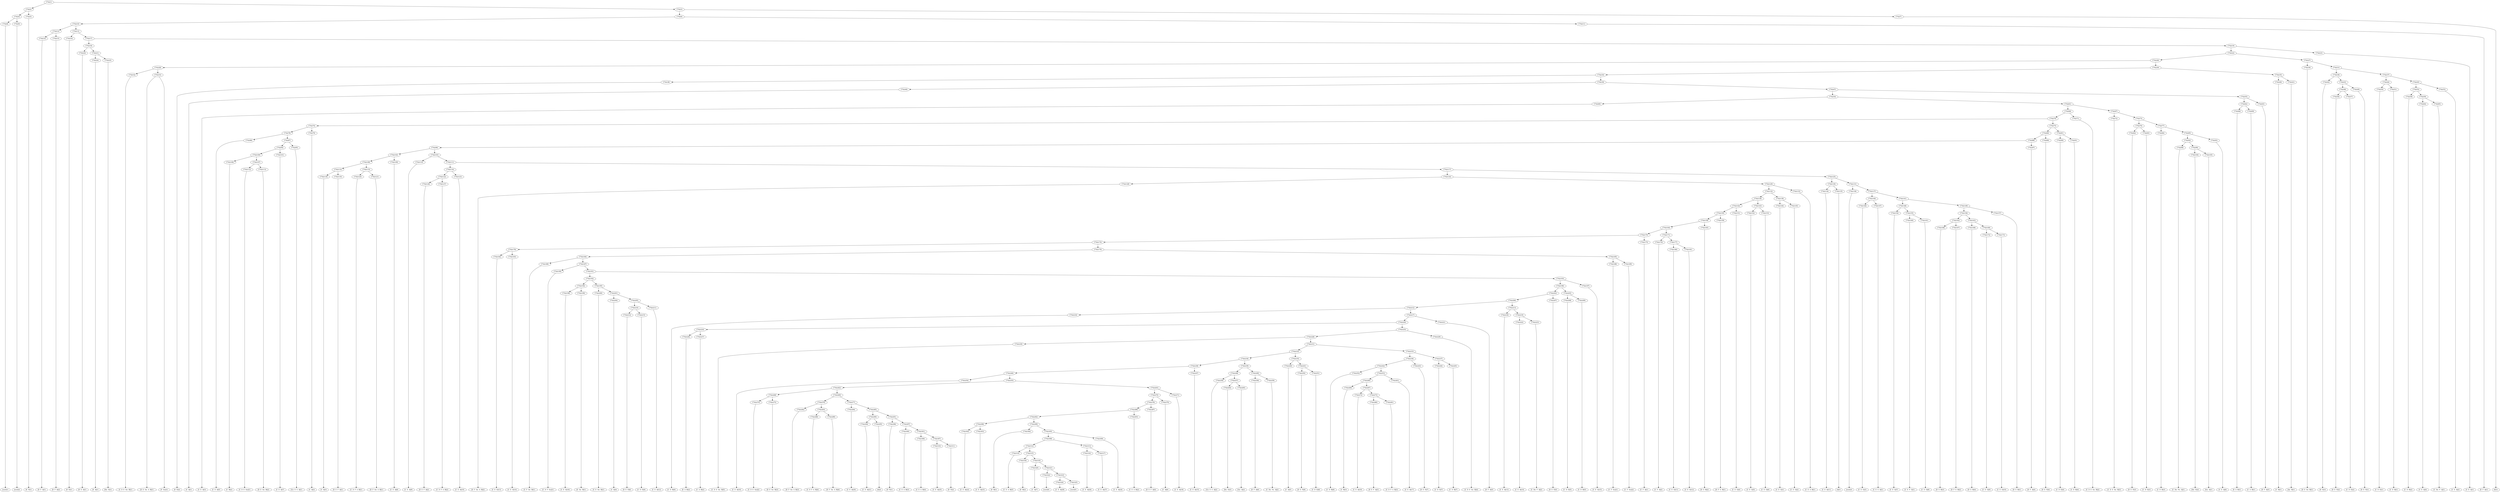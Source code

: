 digraph sample{
"C742(1)"->"C742(2)"
"C742(1)"->"C742(3)"
"C742(2)"->"C742(4)"
"C742(2)"->"C742(5)"
"C742(3)"->"C742(6)"
"C742(3)"->"C742(7)"
"C742(4)"->"C742(8)"
"C742(4)"->"C742(9)"
"C742(5)"->"[E  F](1)"
"C742(6)"->"C742(10)"
"C742(6)"->"C742(11)"
"C742(7)"->"[E](1)"
"C742(8)"->"[rest](1)"
"C742(9)"->"[rest](2)"
"C742(10)"->"C742(12)"
"C742(10)"->"C742(13)"
"C742(11)"->"[E  F  A](1)"
"C742(12)"->"C742(14)"
"C742(12)"->"C742(15)"
"C742(13)"->"C742(16)"
"C742(13)"->"C742(17)"
"C742(14)"->"[D  F  A](1)"
"C742(15)"->"[D  F  A](2)"
"C742(16)"->"[D  E](1)"
"C742(17)"->"C742(18)"
"C742(17)"->"C742(19)"
"C742(18)"->"C742(20)"
"C742(18)"->"C742(21)"
"C742(19)"->"C742(22)"
"C742(19)"->"C742(23)"
"C742(20)"->"[D  E  A](1)"
"C742(21)"->"C742(24)"
"C742(21)"->"C742(25)"
"C742(22)"->"C742(26)"
"C742(22)"->"C742(27)"
"C742(23)"->"[C  E  A](1)"
"C742(24)"->"[E  A](1)"
"C742(25)"->"[Dis  E](1)"
"C742(26)"->"C742(28)"
"C742(26)"->"C742(29)"
"C742(27)"->"C742(30)"
"C742(27)"->"C742(31)"
"C742(28)"->"C742(32)"
"C742(28)"->"C742(33)"
"C742(29)"->"C742(34)"
"C742(29)"->"C742(35)"
"C742(30)"->"[D  E  Gis  B](1)"
"C742(31)"->"C742(36)"
"C742(31)"->"C742(37)"
"C742(32)"->"[C  D  E  Gis  B](1)"
"C742(33)"->"[D  E  Gis  A  B](1)"
"C742(33)"->"[F  Gis](1)"
"C742(34)"->"C742(38)"
"C742(34)"->"C742(39)"
"C742(35)"->"C742(40)"
"C742(35)"->"C742(41)"
"C742(36)"->"C742(42)"
"C742(36)"->"C742(43)"
"C742(37)"->"C742(44)"
"C742(37)"->"C742(45)"
"C742(38)"->"[D  E](2)"
"C742(39)"->"C742(46)"
"C742(39)"->"C742(47)"
"C742(40)"->"[C  B](1)"
"C742(41)"->"[Ais  B](1)"
"C742(42)"->"[D  E](3)"
"C742(43)"->"C742(48)"
"C742(43)"->"C742(49)"
"C742(44)"->"C742(50)"
"C742(44)"->"C742(51)"
"C742(45)"->"C742(52)"
"C742(45)"->"C742(53)"
"C742(46)"->"[C  A](1)"
"C742(47)"->"C742(54)"
"C742(47)"->"C742(55)"
"C742(48)"->"C742(56)"
"C742(48)"->"C742(57)"
"C742(49)"->"[D  E  F](1)"
"C742(50)"->"[C  D  E](1)"
"C742(51)"->"[C  D  B](1)"
"C742(52)"->"C742(58)"
"C742(52)"->"C742(59)"
"C742(53)"->"[C  E  A](2)"
"C742(54)"->"C742(60)"
"C742(54)"->"C742(61)"
"C742(55)"->"C742(62)"
"C742(55)"->"C742(63)"
"C742(56)"->"[D  E  F](2)"
"C742(57)"->"[C  D  E](2)"
"C742(58)"->"[C  D  B](2)"
"C742(59)"->"C742(64)"
"C742(59)"->"C742(65)"
"C742(60)"->"[C  E  A](3)"
"C742(61)"->"C742(66)"
"C742(61)"->"C742(67)"
"C742(62)"->"C742(68)"
"C742(62)"->"C742(69)"
"C742(63)"->"[D  F  A](3)"
"C742(64)"->"[C  E  A](4)"
"C742(65)"->"[C  Dis  F  A](1)"
"C742(66)"->"C742(70)"
"C742(66)"->"C742(71)"
"C742(67)"->"C742(72)"
"C742(67)"->"C742(73)"
"C742(68)"->"[E  A  B](1)"
"C742(69)"->"[C  A  B](1)"
"C742(70)"->"C742(74)"
"C742(70)"->"C742(75)"
"C742(71)"->"[C  D  E  Gis  B](2)"
"C742(72)"->"[C  D  E  Gis  B](3)"
"C742(73)"->"C742(76)"
"C742(73)"->"C742(77)"
"C742(74)"->"C742(78)"
"C742(74)"->"C742(79)"
"C742(75)"->"C742(80)"
"C742(75)"->"C742(81)"
"C742(76)"->"C742(82)"
"C742(76)"->"C742(83)"
"C742(77)"->"C742(84)"
"C742(77)"->"C742(85)"
"C742(78)"->"C742(86)"
"C742(78)"->"C742(87)"
"C742(79)"->"[C  A](2)"
"C742(80)"->"C742(88)"
"C742(80)"->"C742(89)"
"C742(81)"->"C742(90)"
"C742(81)"->"C742(91)"
"C742(82)"->"[D  E  F](3)"
"C742(83)"->"[C  D  E](3)"
"C742(84)"->"[C  D  B](3)"
"C742(85)"->"C742(92)"
"C742(85)"->"C742(93)"
"C742(86)"->"[C  E  A](5)"
"C742(87)"->"C742(94)"
"C742(87)"->"C742(95)"
"C742(88)"->"C742(96)"
"C742(88)"->"C742(97)"
"C742(89)"->"[D  E  F](4)"
"C742(90)"->"[C  D  E](4)"
"C742(91)"->"[C  D  B](4)"
"C742(92)"->"C742(98)"
"C742(92)"->"C742(99)"
"C742(93)"->"[C  E  A](6)"
"C742(94)"->"C742(100)"
"C742(94)"->"C742(101)"
"C742(95)"->"[Cis  E  G  A](1)"
"C742(96)"->"C742(102)"
"C742(96)"->"C742(103)"
"C742(97)"->"[D  F  A](4)"
"C742(98)"->"[C  Dis  Fis  A](1)"
"C742(99)"->"C742(104)"
"C742(99)"->"C742(105)"
"C742(100)"->"C742(106)"
"C742(100)"->"C742(107)"
"C742(101)"->"[C  E  A](7)"
"C742(102)"->"C742(108)"
"C742(102)"->"C742(109)"
"C742(103)"->"C742(110)"
"C742(103)"->"C742(111)"
"C742(104)"->"[Dis  E](2)"
"C742(105)"->"[Gis  A](1)"
"C742(106)"->"[C  B](2)"
"C742(107)"->"C742(112)"
"C742(107)"->"C742(113)"
"C742(108)"->"C742(114)"
"C742(108)"->"C742(115)"
"C742(109)"->"[C  E  A](8)"
"C742(110)"->"[C  E  A](9)"
"C742(111)"->"C742(116)"
"C742(111)"->"C742(117)"
"C742(112)"->"[C  D  E  Gis](1)"
"C742(113)"->"[D  E  Gis  B](2)"
"C742(114)"->"C742(118)"
"C742(114)"->"C742(119)"
"C742(115)"->"C742(120)"
"C742(115)"->"C742(121)"
"C742(116)"->"C742(122)"
"C742(116)"->"C742(123)"
"C742(117)"->"C742(124)"
"C742(117)"->"C742(125)"
"C742(118)"->"[C  A](3)"
"C742(119)"->"[D  E  F  A](1)"
"C742(120)"->"[C  D  F  A  B](1)"
"C742(121)"->"[D  F  Gis  A  B](1)"
"C742(122)"->"C742(126)"
"C742(122)"->"C742(127)"
"C742(123)"->"[C  E  A](10)"
"C742(124)"->"C742(128)"
"C742(124)"->"C742(129)"
"C742(125)"->"C742(130)"
"C742(125)"->"C742(131)"
"C742(126)"->"[D  E  F  A](2)"
"C742(127)"->"[C  D  F  A  B](2)"
"C742(128)"->"[D  F  Gis  A  B](2)"
"C742(129)"->"C742(132)"
"C742(129)"->"C742(133)"
"C742(130)"->"C742(134)"
"C742(130)"->"C742(135)"
"C742(131)"->"C742(136)"
"C742(131)"->"C742(137)"
"C742(132)"->"C742(138)"
"C742(132)"->"C742(139)"
"C742(133)"->"[C  E  A  B](1)"
"C742(134)"->"[C  E  A](11)"
"C742(135)"->"[A](1)"
"C742(136)"->"[rest](3)"
"C742(137)"->"C742(140)"
"C742(137)"->"C742(141)"
"C742(138)"->"C742(142)"
"C742(138)"->"C742(143)"
"C742(139)"->"C742(144)"
"C742(139)"->"C742(145)"
"C742(140)"->"C742(146)"
"C742(140)"->"C742(147)"
"C742(141)"->"C742(148)"
"C742(141)"->"C742(149)"
"C742(142)"->"C742(150)"
"C742(142)"->"C742(151)"
"C742(143)"->"C742(152)"
"C742(143)"->"C742(153)"
"C742(144)"->"[C  E  G](1)"
"C742(145)"->"[C  E  G](2)"
"C742(146)"->"[C  E  G](3)"
"C742(147)"->"[C  E  G  A](1)"
"C742(148)"->"C742(154)"
"C742(148)"->"C742(155)"
"C742(149)"->"C742(156)"
"C742(149)"->"C742(157)"
"C742(150)"->"C742(158)"
"C742(150)"->"C742(159)"
"C742(151)"->"[C  E  G](4)"
"C742(152)"->"[C  E  G](5)"
"C742(153)"->"[C  E  G](6)"
"C742(154)"->"[C  E  G](7)"
"C742(155)"->"C742(160)"
"C742(155)"->"C742(161)"
"C742(156)"->"C742(162)"
"C742(156)"->"C742(163)"
"C742(157)"->"[D  G  B](1)"
"C742(158)"->"C742(164)"
"C742(158)"->"C742(165)"
"C742(159)"->"[D  F  G  B](1)"
"C742(160)"->"[C  E  F  G](1)"
"C742(161)"->"[C  E  G](8)"
"C742(162)"->"C742(166)"
"C742(162)"->"C742(167)"
"C742(163)"->"C742(168)"
"C742(163)"->"C742(169)"
"C742(164)"->"C742(170)"
"C742(164)"->"C742(171)"
"C742(165)"->"[D  G  B](2)"
"C742(166)"->"[D  G  B](3)"
"C742(167)"->"[D  F  G  B](2)"
"C742(168)"->"[D  G  B](4)"
"C742(169)"->"C742(172)"
"C742(169)"->"C742(173)"
"C742(170)"->"C742(174)"
"C742(170)"->"C742(175)"
"C742(171)"->"C742(176)"
"C742(171)"->"C742(177)"
"C742(172)"->"[C  E  G](9)"
"C742(173)"->"[C  E  G](10)"
"C742(174)"->"C742(178)"
"C742(174)"->"C742(179)"
"C742(175)"->"[C  F  A](1)"
"C742(176)"->"[C  F  A](2)"
"C742(177)"->"C742(180)"
"C742(177)"->"C742(181)"
"C742(178)"->"C742(182)"
"C742(178)"->"C742(183)"
"C742(179)"->"C742(184)"
"C742(179)"->"C742(185)"
"C742(180)"->"[C  E  G](11)"
"C742(181)"->"[C  E  G](12)"
"C742(182)"->"[C  E  G](13)"
"C742(183)"->"[C  E  G](14)"
"C742(184)"->"C742(186)"
"C742(184)"->"C742(187)"
"C742(185)"->"C742(188)"
"C742(185)"->"C742(189)"
"C742(186)"->"[C  F  Gis  B](1)"
"C742(187)"->"C742(190)"
"C742(187)"->"C742(191)"
"C742(188)"->"[C  F  Gis](1)"
"C742(189)"->"[C  F  Gis](2)"
"C742(190)"->"[C  D  F  Gis](1)"
"C742(191)"->"C742(192)"
"C742(191)"->"C742(193)"
"C742(192)"->"C742(194)"
"C742(192)"->"C742(195)"
"C742(193)"->"C742(196)"
"C742(193)"->"C742(197)"
"C742(194)"->"C742(198)"
"C742(194)"->"C742(199)"
"C742(195)"->"C742(200)"
"C742(195)"->"C742(201)"
"C742(196)"->"C742(202)"
"C742(196)"->"C742(203)"
"C742(197)"->"[C  E  G](15)"
"C742(198)"->"[C  E  G](16)"
"C742(199)"->"[E  Gis  B](1)"
"C742(200)"->"[C  E  Gis  B](1)"
"C742(201)"->"C742(204)"
"C742(201)"->"C742(205)"
"C742(202)"->"C742(206)"
"C742(202)"->"C742(207)"
"C742(203)"->"C742(208)"
"C742(203)"->"C742(209)"
"C742(204)"->"[C  A](4)"
"C742(205)"->"C742(210)"
"C742(205)"->"C742(211)"
"C742(206)"->"C742(212)"
"C742(206)"->"C742(213)"
"C742(207)"->"[D  E  F](5)"
"C742(208)"->"[C  D  E](5)"
"C742(209)"->"[C  D  B](5)"
"C742(210)"->"C742(214)"
"C742(210)"->"C742(215)"
"C742(211)"->"[C  E  A](12)"
"C742(212)"->"C742(216)"
"C742(212)"->"C742(217)"
"C742(213)"->"C742(218)"
"C742(213)"->"C742(219)"
"C742(214)"->"[D  E  F](6)"
"C742(215)"->"[C  D  E](6)"
"C742(216)"->"[C  D  B](6)"
"C742(217)"->"C742(220)"
"C742(217)"->"C742(221)"
"C742(218)"->"[C  E  A](13)"
"C742(219)"->"C742(222)"
"C742(219)"->"C742(223)"
"C742(220)"->"C742(224)"
"C742(220)"->"C742(225)"
"C742(221)"->"[D  F  A](5)"
"C742(222)"->"[C  E  A](14)"
"C742(223)"->"[C  Dis  F  A](2)"
"C742(224)"->"C742(226)"
"C742(224)"->"C742(227)"
"C742(225)"->"C742(228)"
"C742(225)"->"C742(229)"
"C742(226)"->"[E  A  B](2)"
"C742(227)"->"[C  A  B](2)"
"C742(228)"->"C742(230)"
"C742(228)"->"C742(231)"
"C742(229)"->"[C  D  E  Gis  B](4)"
"C742(230)"->"[C  D  E  Gis  B](5)"
"C742(231)"->"C742(232)"
"C742(231)"->"C742(233)"
"C742(232)"->"C742(234)"
"C742(232)"->"C742(235)"
"C742(233)"->"C742(236)"
"C742(233)"->"C742(237)"
"C742(234)"->"C742(238)"
"C742(234)"->"C742(239)"
"C742(235)"->"C742(240)"
"C742(235)"->"C742(241)"
"C742(236)"->"C742(242)"
"C742(236)"->"C742(243)"
"C742(237)"->"C742(244)"
"C742(237)"->"C742(245)"
"C742(238)"->"C742(246)"
"C742(238)"->"C742(247)"
"C742(239)"->"C742(248)"
"C742(239)"->"C742(249)"
"C742(240)"->"[C  A](5)"
"C742(241)"->"C742(250)"
"C742(241)"->"C742(251)"
"C742(242)"->"C742(252)"
"C742(242)"->"C742(253)"
"C742(243)"->"[D  E  F](7)"
"C742(244)"->"[C  D  E](7)"
"C742(245)"->"[C  D  B](7)"
"C742(246)"->"C742(254)"
"C742(246)"->"C742(255)"
"C742(247)"->"[C  E  A](15)"
"C742(248)"->"C742(256)"
"C742(248)"->"C742(257)"
"C742(249)"->"C742(258)"
"C742(249)"->"C742(259)"
"C742(250)"->"[D  E  F](8)"
"C742(251)"->"[C  D  E](8)"
"C742(252)"->"[C  D  B](8)"
"C742(253)"->"C742(260)"
"C742(253)"->"C742(261)"
"C742(254)"->"[C  E  A](16)"
"C742(255)"->"C742(262)"
"C742(255)"->"C742(263)"
"C742(256)"->"[Cis  E  G  A](2)"
"C742(257)"->"C742(264)"
"C742(257)"->"C742(265)"
"C742(258)"->"[D  F  A](6)"
"C742(259)"->"[C  Dis  Fis  A](2)"
"C742(260)"->"C742(266)"
"C742(260)"->"C742(267)"
"C742(261)"->"[C  E  A](17)"
"C742(262)"->"C742(268)"
"C742(262)"->"C742(269)"
"C742(263)"->"C742(270)"
"C742(263)"->"C742(271)"
"C742(264)"->"[Dis  E](3)"
"C742(265)"->"[Gis  A](2)"
"C742(266)"->"[C  B](3)"
"C742(267)"->"C742(272)"
"C742(267)"->"C742(273)"
"C742(268)"->"C742(274)"
"C742(268)"->"C742(275)"
"C742(269)"->"C742(276)"
"C742(269)"->"C742(277)"
"C742(270)"->"C742(278)"
"C742(270)"->"C742(279)"
"C742(271)"->"[C  E  A](18)"
"C742(272)"->"[C  E  A](19)"
"C742(273)"->"C742(280)"
"C742(273)"->"C742(281)"
"C742(274)"->"[C  D  E  Gis](2)"
"C742(275)"->"[D  E  Gis  B](3)"
"C742(276)"->"C742(282)"
"C742(276)"->"C742(283)"
"C742(277)"->"C742(284)"
"C742(277)"->"C742(285)"
"C742(278)"->"C742(286)"
"C742(278)"->"C742(287)"
"C742(279)"->"[C  A](6)"
"C742(280)"->"[D  E  F  A](3)"
"C742(281)"->"[C  D  F  A  B](3)"
"C742(282)"->"[D  F  Gis  A  B](3)"
"C742(283)"->"C742(288)"
"C742(283)"->"C742(289)"
"C742(284)"->"[C  E  A](20)"
"C742(285)"->"C742(290)"
"C742(285)"->"C742(291)"
"C742(286)"->"C742(292)"
"C742(286)"->"C742(293)"
"C742(287)"->"[D  E  F  A](4)"
"C742(288)"->"[C  D  F  A  B](4)"
"C742(289)"->"[D  F  Gis  A  B](4)"
"C742(290)"->"C742(294)"
"C742(290)"->"C742(295)"
"C742(291)"->"C742(296)"
"C742(291)"->"C742(297)"
"C742(292)"->"C742(298)"
"C742(292)"->"C742(299)"
"C742(293)"->"[C  E  A  B](2)"
"C742(294)"->"[C  E  A](21)"
"C742(295)"->"[A](2)"
"C742(296)"->"[D  F](1)"
"C742(297)"->"C742(300)"
"C742(297)"->"C742(301)"
"C742(298)"->"C742(302)"
"C742(298)"->"C742(303)"
"C742(299)"->"C742(304)"
"C742(299)"->"C742(305)"
"C742(300)"->"[C  E  A  B](3)"
"C742(301)"->"C742(306)"
"C742(301)"->"C742(307)"
"C742(302)"->"[C  E  A](22)"
"C742(303)"->"[C  E  A](23)"
"C742(304)"->"[D  B](1)"
"C742(305)"->"C742(308)"
"C742(305)"->"C742(309)"
"C742(306)"->"[C  E  A  B](4)"
"C742(307)"->"C742(310)"
"C742(307)"->"C742(311)"
"C742(308)"->"C742(312)"
"C742(308)"->"C742(313)"
"C742(309)"->"[C  E  A](24)"
"C742(310)"->"[C  E  A](25)"
"C742(311)"->"[D  F](2)"
"C742(312)"->"C742(314)"
"C742(312)"->"C742(315)"
"C742(313)"->"C742(316)"
"C742(313)"->"C742(317)"
"C742(314)"->"[C  E  A  B](5)"
"C742(315)"->"C742(318)"
"C742(315)"->"C742(319)"
"C742(316)"->"[C  E  A](26)"
"C742(317)"->"[C  E  A](27)"
"C742(318)"->"[D  B](2)"
"C742(319)"->"C742(320)"
"C742(319)"->"C742(321)"
"C742(320)"->"[C  A](7)"
"C742(321)"->"C742(322)"
"C742(321)"->"C742(323)"
"C742(322)"->"[rest](4)"
"C742(323)"->"C742(324)"
"C742(323)"->"C742(325)"
"C742(324)"->"[C  E  A](28)"
"C742(325)"->"[rest](5)"
{rank = min; "C742(1)";}
{rank = same; "C742(2)"; "C742(3)";}
{rank = same; "C742(4)"; "C742(5)"; "C742(6)"; "C742(7)";}
{rank = same; "C742(8)"; "C742(9)"; "C742(10)"; "C742(11)";}
{rank = same; "C742(12)"; "C742(13)";}
{rank = same; "C742(14)"; "C742(15)"; "C742(16)"; "C742(17)";}
{rank = same; "C742(18)"; "C742(19)";}
{rank = same; "C742(20)"; "C742(21)"; "C742(22)"; "C742(23)";}
{rank = same; "C742(24)"; "C742(25)"; "C742(26)"; "C742(27)";}
{rank = same; "C742(28)"; "C742(29)"; "C742(30)"; "C742(31)";}
{rank = same; "C742(32)"; "C742(33)"; "C742(34)"; "C742(35)"; "C742(36)"; "C742(37)";}
{rank = same; "C742(38)"; "C742(39)"; "C742(40)"; "C742(41)"; "C742(42)"; "C742(43)"; "C742(44)"; "C742(45)";}
{rank = same; "C742(46)"; "C742(47)"; "C742(48)"; "C742(49)"; "C742(50)"; "C742(51)"; "C742(52)"; "C742(53)";}
{rank = same; "C742(54)"; "C742(55)"; "C742(56)"; "C742(57)"; "C742(58)"; "C742(59)";}
{rank = same; "C742(60)"; "C742(61)"; "C742(62)"; "C742(63)"; "C742(64)"; "C742(65)";}
{rank = same; "C742(66)"; "C742(67)"; "C742(68)"; "C742(69)";}
{rank = same; "C742(70)"; "C742(71)"; "C742(72)"; "C742(73)";}
{rank = same; "C742(74)"; "C742(75)"; "C742(76)"; "C742(77)";}
{rank = same; "C742(78)"; "C742(79)"; "C742(80)"; "C742(81)"; "C742(82)"; "C742(83)"; "C742(84)"; "C742(85)";}
{rank = same; "C742(86)"; "C742(87)"; "C742(88)"; "C742(89)"; "C742(90)"; "C742(91)"; "C742(92)"; "C742(93)";}
{rank = same; "C742(94)"; "C742(95)"; "C742(96)"; "C742(97)"; "C742(98)"; "C742(99)";}
{rank = same; "C742(100)"; "C742(101)"; "C742(102)"; "C742(103)"; "C742(104)"; "C742(105)";}
{rank = same; "C742(106)"; "C742(107)"; "C742(108)"; "C742(109)"; "C742(110)"; "C742(111)";}
{rank = same; "C742(112)"; "C742(113)"; "C742(114)"; "C742(115)"; "C742(116)"; "C742(117)";}
{rank = same; "C742(118)"; "C742(119)"; "C742(120)"; "C742(121)"; "C742(122)"; "C742(123)"; "C742(124)"; "C742(125)";}
{rank = same; "C742(126)"; "C742(127)"; "C742(128)"; "C742(129)"; "C742(130)"; "C742(131)";}
{rank = same; "C742(132)"; "C742(133)"; "C742(134)"; "C742(135)"; "C742(136)"; "C742(137)";}
{rank = same; "C742(138)"; "C742(139)"; "C742(140)"; "C742(141)";}
{rank = same; "C742(142)"; "C742(143)"; "C742(144)"; "C742(145)"; "C742(146)"; "C742(147)"; "C742(148)"; "C742(149)";}
{rank = same; "C742(150)"; "C742(151)"; "C742(152)"; "C742(153)"; "C742(154)"; "C742(155)"; "C742(156)"; "C742(157)";}
{rank = same; "C742(158)"; "C742(159)"; "C742(160)"; "C742(161)"; "C742(162)"; "C742(163)";}
{rank = same; "C742(164)"; "C742(165)"; "C742(166)"; "C742(167)"; "C742(168)"; "C742(169)";}
{rank = same; "C742(170)"; "C742(171)"; "C742(172)"; "C742(173)";}
{rank = same; "C742(174)"; "C742(175)"; "C742(176)"; "C742(177)";}
{rank = same; "C742(178)"; "C742(179)"; "C742(180)"; "C742(181)";}
{rank = same; "C742(182)"; "C742(183)"; "C742(184)"; "C742(185)";}
{rank = same; "C742(186)"; "C742(187)"; "C742(188)"; "C742(189)";}
{rank = same; "C742(190)"; "C742(191)";}
{rank = same; "C742(192)"; "C742(193)";}
{rank = same; "C742(194)"; "C742(195)"; "C742(196)"; "C742(197)";}
{rank = same; "C742(198)"; "C742(199)"; "C742(200)"; "C742(201)"; "C742(202)"; "C742(203)";}
{rank = same; "C742(204)"; "C742(205)"; "C742(206)"; "C742(207)"; "C742(208)"; "C742(209)";}
{rank = same; "C742(210)"; "C742(211)"; "C742(212)"; "C742(213)";}
{rank = same; "C742(214)"; "C742(215)"; "C742(216)"; "C742(217)"; "C742(218)"; "C742(219)";}
{rank = same; "C742(220)"; "C742(221)"; "C742(222)"; "C742(223)";}
{rank = same; "C742(224)"; "C742(225)";}
{rank = same; "C742(226)"; "C742(227)"; "C742(228)"; "C742(229)";}
{rank = same; "C742(230)"; "C742(231)";}
{rank = same; "C742(232)"; "C742(233)";}
{rank = same; "C742(234)"; "C742(235)"; "C742(236)"; "C742(237)";}
{rank = same; "C742(238)"; "C742(239)"; "C742(240)"; "C742(241)"; "C742(242)"; "C742(243)"; "C742(244)"; "C742(245)";}
{rank = same; "C742(246)"; "C742(247)"; "C742(248)"; "C742(249)"; "C742(250)"; "C742(251)"; "C742(252)"; "C742(253)";}
{rank = same; "C742(254)"; "C742(255)"; "C742(256)"; "C742(257)"; "C742(258)"; "C742(259)"; "C742(260)"; "C742(261)";}
{rank = same; "C742(262)"; "C742(263)"; "C742(264)"; "C742(265)"; "C742(266)"; "C742(267)";}
{rank = same; "C742(268)"; "C742(269)"; "C742(270)"; "C742(271)"; "C742(272)"; "C742(273)";}
{rank = same; "C742(274)"; "C742(275)"; "C742(276)"; "C742(277)"; "C742(278)"; "C742(279)"; "C742(280)"; "C742(281)";}
{rank = same; "C742(282)"; "C742(283)"; "C742(284)"; "C742(285)"; "C742(286)"; "C742(287)";}
{rank = same; "C742(288)"; "C742(289)"; "C742(290)"; "C742(291)"; "C742(292)"; "C742(293)";}
{rank = same; "C742(294)"; "C742(295)"; "C742(296)"; "C742(297)"; "C742(298)"; "C742(299)";}
{rank = same; "C742(300)"; "C742(301)"; "C742(302)"; "C742(303)"; "C742(304)"; "C742(305)";}
{rank = same; "C742(306)"; "C742(307)"; "C742(308)"; "C742(309)";}
{rank = same; "C742(310)"; "C742(311)"; "C742(312)"; "C742(313)";}
{rank = same; "C742(314)"; "C742(315)"; "C742(316)"; "C742(317)";}
{rank = same; "C742(318)"; "C742(319)";}
{rank = same; "C742(320)"; "C742(321)";}
{rank = same; "C742(322)"; "C742(323)";}
{rank = same; "C742(324)"; "C742(325)";}
{rank = same; "[E  F](1)"; "[E](1)"; "[rest](1)"; "[rest](2)"; "[E  F  A](1)"; "[D  F  A](1)"; "[D  F  A](2)"; "[D  E](1)"; "[D  E  A](1)"; "[C  E  A](1)"; "[E  A](1)"; "[Dis  E](1)"; "[D  E  Gis  B](1)"; "[C  D  E  Gis  B](1)"; "[D  E  Gis  A  B](1)"; "[F  Gis](1)"; "[D  E](2)"; "[C  B](1)"; "[Ais  B](1)"; "[D  E](3)"; "[C  A](1)"; "[D  E  F](1)"; "[C  D  E](1)"; "[C  D  B](1)"; "[C  E  A](2)"; "[D  E  F](2)"; "[C  D  E](2)"; "[C  D  B](2)"; "[C  E  A](3)"; "[D  F  A](3)"; "[C  E  A](4)"; "[C  Dis  F  A](1)"; "[E  A  B](1)"; "[C  A  B](1)"; "[C  D  E  Gis  B](2)"; "[C  D  E  Gis  B](3)"; "[C  A](2)"; "[D  E  F](3)"; "[C  D  E](3)"; "[C  D  B](3)"; "[C  E  A](5)"; "[D  E  F](4)"; "[C  D  E](4)"; "[C  D  B](4)"; "[C  E  A](6)"; "[Cis  E  G  A](1)"; "[D  F  A](4)"; "[C  Dis  Fis  A](1)"; "[C  E  A](7)"; "[Dis  E](2)"; "[Gis  A](1)"; "[C  B](2)"; "[C  E  A](8)"; "[C  E  A](9)"; "[C  D  E  Gis](1)"; "[D  E  Gis  B](2)"; "[C  A](3)"; "[D  E  F  A](1)"; "[C  D  F  A  B](1)"; "[D  F  Gis  A  B](1)"; "[C  E  A](10)"; "[D  E  F  A](2)"; "[C  D  F  A  B](2)"; "[D  F  Gis  A  B](2)"; "[C  E  A  B](1)"; "[C  E  A](11)"; "[A](1)"; "[rest](3)"; "[C  E  G](1)"; "[C  E  G](2)"; "[C  E  G](3)"; "[C  E  G  A](1)"; "[C  E  G](4)"; "[C  E  G](5)"; "[C  E  G](6)"; "[C  E  G](7)"; "[D  G  B](1)"; "[D  F  G  B](1)"; "[C  E  F  G](1)"; "[C  E  G](8)"; "[D  G  B](2)"; "[D  G  B](3)"; "[D  F  G  B](2)"; "[D  G  B](4)"; "[C  E  G](9)"; "[C  E  G](10)"; "[C  F  A](1)"; "[C  F  A](2)"; "[C  E  G](11)"; "[C  E  G](12)"; "[C  E  G](13)"; "[C  E  G](14)"; "[C  F  Gis  B](1)"; "[C  F  Gis](1)"; "[C  F  Gis](2)"; "[C  D  F  Gis](1)"; "[C  E  G](15)"; "[C  E  G](16)"; "[E  Gis  B](1)"; "[C  E  Gis  B](1)"; "[C  A](4)"; "[D  E  F](5)"; "[C  D  E](5)"; "[C  D  B](5)"; "[C  E  A](12)"; "[D  E  F](6)"; "[C  D  E](6)"; "[C  D  B](6)"; "[C  E  A](13)"; "[D  F  A](5)"; "[C  E  A](14)"; "[C  Dis  F  A](2)"; "[E  A  B](2)"; "[C  A  B](2)"; "[C  D  E  Gis  B](4)"; "[C  D  E  Gis  B](5)"; "[C  A](5)"; "[D  E  F](7)"; "[C  D  E](7)"; "[C  D  B](7)"; "[C  E  A](15)"; "[D  E  F](8)"; "[C  D  E](8)"; "[C  D  B](8)"; "[C  E  A](16)"; "[Cis  E  G  A](2)"; "[D  F  A](6)"; "[C  Dis  Fis  A](2)"; "[C  E  A](17)"; "[Dis  E](3)"; "[Gis  A](2)"; "[C  B](3)"; "[C  E  A](18)"; "[C  E  A](19)"; "[C  D  E  Gis](2)"; "[D  E  Gis  B](3)"; "[C  A](6)"; "[D  E  F  A](3)"; "[C  D  F  A  B](3)"; "[D  F  Gis  A  B](3)"; "[C  E  A](20)"; "[D  E  F  A](4)"; "[C  D  F  A  B](4)"; "[D  F  Gis  A  B](4)"; "[C  E  A  B](2)"; "[C  E  A](21)"; "[A](2)"; "[D  F](1)"; "[C  E  A  B](3)"; "[C  E  A](22)"; "[C  E  A](23)"; "[D  B](1)"; "[C  E  A  B](4)"; "[C  E  A](24)"; "[C  E  A](25)"; "[D  F](2)"; "[C  E  A  B](5)"; "[C  E  A](26)"; "[C  E  A](27)"; "[D  B](2)"; "[C  A](7)"; "[rest](4)"; "[C  E  A](28)"; "[rest](5)";}
}